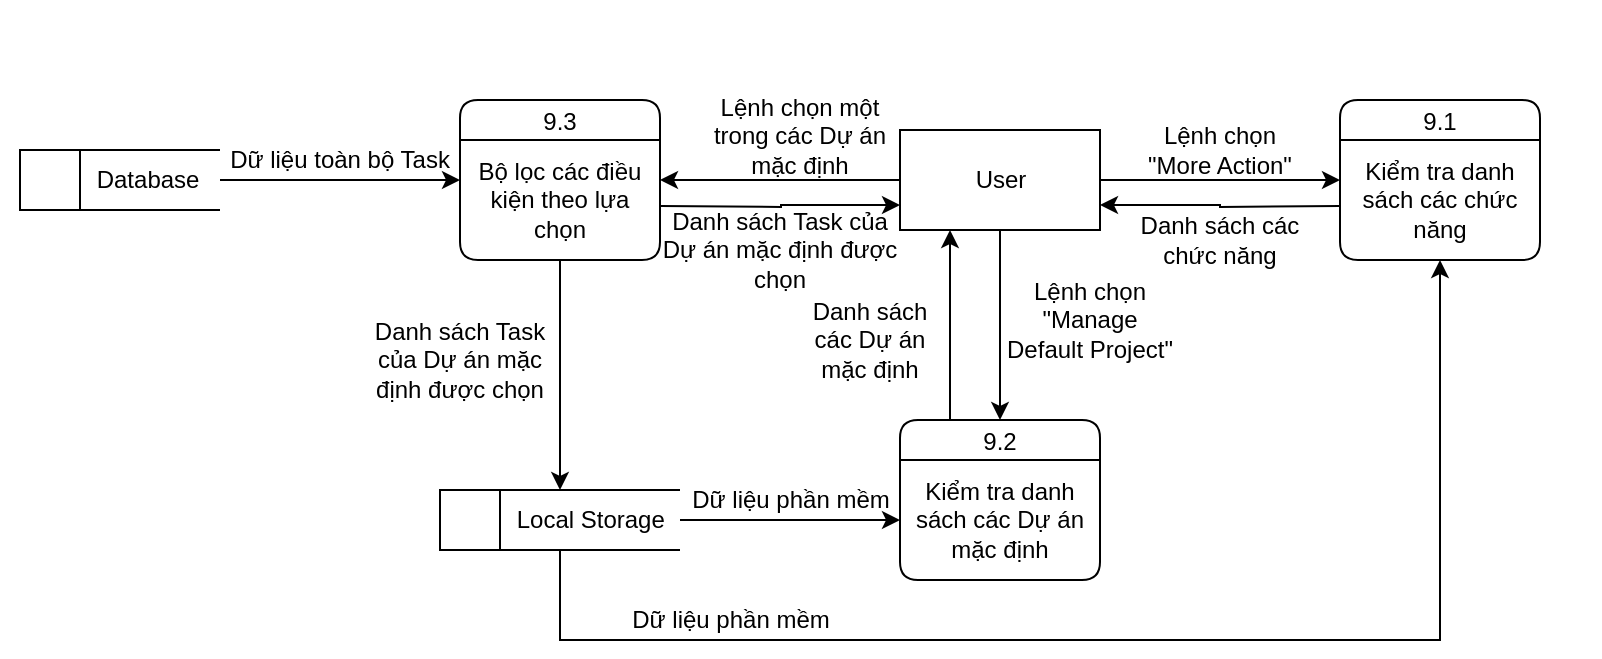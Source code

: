 <mxfile version="13.10.4" type="device"><diagram id="9QwaHmy63moE6HXvgbr9" name="Page-1"><mxGraphModel dx="1865" dy="1749" grid="1" gridSize="10" guides="1" tooltips="1" connect="1" arrows="1" fold="1" page="1" pageScale="1" pageWidth="827" pageHeight="1169" math="0" shadow="0"><root><mxCell id="0"/><mxCell id="1" parent="0"/><mxCell id="UpDwbXcqQVIgHQb2q2-l-38" value="" style="rounded=0;whiteSpace=wrap;html=1;strokeColor=none;" parent="1" vertex="1"><mxGeometry x="-440" y="-10" width="800" height="320" as="geometry"/></mxCell><mxCell id="UpDwbXcqQVIgHQb2q2-l-3" style="edgeStyle=orthogonalEdgeStyle;rounded=0;orthogonalLoop=1;jettySize=auto;html=1;entryX=0;entryY=0.5;entryDx=0;entryDy=0;" parent="1" source="UpDwbXcqQVIgHQb2q2-l-1" target="UpDwbXcqQVIgHQb2q2-l-2" edge="1"><mxGeometry relative="1" as="geometry"/></mxCell><mxCell id="UpDwbXcqQVIgHQb2q2-l-15" style="edgeStyle=orthogonalEdgeStyle;rounded=0;orthogonalLoop=1;jettySize=auto;html=1;entryX=0.5;entryY=0;entryDx=0;entryDy=0;" parent="1" source="UpDwbXcqQVIgHQb2q2-l-1" target="UpDwbXcqQVIgHQb2q2-l-6" edge="1"><mxGeometry relative="1" as="geometry"/></mxCell><mxCell id="UpDwbXcqQVIgHQb2q2-l-21" style="edgeStyle=orthogonalEdgeStyle;rounded=0;orthogonalLoop=1;jettySize=auto;html=1;entryX=1;entryY=0.5;entryDx=0;entryDy=0;" parent="1" source="UpDwbXcqQVIgHQb2q2-l-1" target="UpDwbXcqQVIgHQb2q2-l-19" edge="1"><mxGeometry relative="1" as="geometry"><mxPoint x="-90" y="80" as="targetPoint"/></mxGeometry></mxCell><mxCell id="UpDwbXcqQVIgHQb2q2-l-1" value="User" style="html=1;dashed=0;whitespace=wrap;" parent="1" vertex="1"><mxGeometry x="10" y="55" width="100" height="50" as="geometry"/></mxCell><mxCell id="UpDwbXcqQVIgHQb2q2-l-13" style="edgeStyle=orthogonalEdgeStyle;rounded=0;orthogonalLoop=1;jettySize=auto;html=1;entryX=1;entryY=0.75;entryDx=0;entryDy=0;" parent="1" target="UpDwbXcqQVIgHQb2q2-l-1" edge="1"><mxGeometry relative="1" as="geometry"><mxPoint x="230" y="93" as="sourcePoint"/></mxGeometry></mxCell><mxCell id="UpDwbXcqQVIgHQb2q2-l-2" value="9.1" style="swimlane;fontStyle=0;childLayout=stackLayout;horizontal=1;startSize=20;fillColor=#ffffff;horizontalStack=0;resizeParent=1;resizeParentMax=0;resizeLast=0;collapsible=0;marginBottom=0;swimlaneFillColor=#ffffff;rounded=1;" parent="1" vertex="1"><mxGeometry x="230" y="40" width="100" height="80" as="geometry"/></mxCell><mxCell id="UpDwbXcqQVIgHQb2q2-l-4" value="Kiểm tra danh sách các chức năng" style="text;html=1;strokeColor=none;fillColor=none;align=center;verticalAlign=middle;whiteSpace=wrap;rounded=0;" parent="UpDwbXcqQVIgHQb2q2-l-2" vertex="1"><mxGeometry y="20" width="100" height="60" as="geometry"/></mxCell><mxCell id="UpDwbXcqQVIgHQb2q2-l-5" value="Lệnh chọn &lt;br&gt;&quot;More Action&quot;" style="text;html=1;strokeColor=none;fillColor=none;align=center;verticalAlign=middle;whiteSpace=wrap;rounded=0;" parent="1" vertex="1"><mxGeometry x="110" y="55" width="120" height="20" as="geometry"/></mxCell><mxCell id="UpDwbXcqQVIgHQb2q2-l-16" style="edgeStyle=orthogonalEdgeStyle;rounded=0;orthogonalLoop=1;jettySize=auto;html=1;entryX=0.25;entryY=1;entryDx=0;entryDy=0;exitX=0.25;exitY=0;exitDx=0;exitDy=0;" parent="1" source="UpDwbXcqQVIgHQb2q2-l-6" target="UpDwbXcqQVIgHQb2q2-l-1" edge="1"><mxGeometry relative="1" as="geometry"/></mxCell><mxCell id="UpDwbXcqQVIgHQb2q2-l-6" value="9.2" style="swimlane;fontStyle=0;childLayout=stackLayout;horizontal=1;startSize=20;fillColor=#ffffff;horizontalStack=0;resizeParent=1;resizeParentMax=0;resizeLast=0;collapsible=0;marginBottom=0;swimlaneFillColor=#ffffff;rounded=1;" parent="1" vertex="1"><mxGeometry x="10" y="200" width="100" height="80" as="geometry"/></mxCell><mxCell id="UpDwbXcqQVIgHQb2q2-l-7" value="Kiểm tra danh sách các Dự án mặc định" style="text;html=1;strokeColor=none;fillColor=none;align=center;verticalAlign=middle;whiteSpace=wrap;rounded=0;" parent="UpDwbXcqQVIgHQb2q2-l-6" vertex="1"><mxGeometry y="20" width="100" height="60" as="geometry"/></mxCell><mxCell id="UpDwbXcqQVIgHQb2q2-l-9" value="Lệnh chọn &quot;Manage Default Project&quot;" style="text;html=1;strokeColor=none;fillColor=none;align=center;verticalAlign=middle;whiteSpace=wrap;rounded=0;" parent="1" vertex="1"><mxGeometry x="60" y="105" width="90" height="90" as="geometry"/></mxCell><mxCell id="UpDwbXcqQVIgHQb2q2-l-14" value="Danh sách các&lt;br&gt;chức năng" style="text;html=1;strokeColor=none;fillColor=none;align=center;verticalAlign=middle;whiteSpace=wrap;rounded=0;" parent="1" vertex="1"><mxGeometry x="110" y="100" width="120" height="20" as="geometry"/></mxCell><mxCell id="UpDwbXcqQVIgHQb2q2-l-17" value="Danh sách các Dự án mặc định" style="text;html=1;strokeColor=none;fillColor=none;align=center;verticalAlign=middle;whiteSpace=wrap;rounded=0;" parent="1" vertex="1"><mxGeometry x="-40" y="120" width="70" height="80" as="geometry"/></mxCell><mxCell id="UpDwbXcqQVIgHQb2q2-l-27" style="edgeStyle=orthogonalEdgeStyle;rounded=0;orthogonalLoop=1;jettySize=auto;html=1;entryX=0;entryY=0.75;entryDx=0;entryDy=0;" parent="1" target="UpDwbXcqQVIgHQb2q2-l-1" edge="1"><mxGeometry relative="1" as="geometry"><mxPoint x="-110" y="93" as="sourcePoint"/></mxGeometry></mxCell><mxCell id="UpDwbXcqQVIgHQb2q2-l-19" value="9.3" style="swimlane;fontStyle=0;childLayout=stackLayout;horizontal=1;startSize=20;fillColor=#ffffff;horizontalStack=0;resizeParent=1;resizeParentMax=0;resizeLast=0;collapsible=0;marginBottom=0;swimlaneFillColor=#ffffff;rounded=1;" parent="1" vertex="1"><mxGeometry x="-210" y="40" width="100" height="80" as="geometry"/></mxCell><mxCell id="UpDwbXcqQVIgHQb2q2-l-20" value="Bộ lọc các điều kiện theo lựa chọn" style="text;html=1;strokeColor=none;fillColor=none;align=center;verticalAlign=middle;whiteSpace=wrap;rounded=0;" parent="UpDwbXcqQVIgHQb2q2-l-19" vertex="1"><mxGeometry y="20" width="100" height="60" as="geometry"/></mxCell><mxCell id="UpDwbXcqQVIgHQb2q2-l-22" value="Lệnh chọn một trong các Dự án mặc định" style="text;html=1;strokeColor=none;fillColor=none;align=center;verticalAlign=middle;whiteSpace=wrap;rounded=0;" parent="1" vertex="1"><mxGeometry x="-90" y="40" width="100" height="35" as="geometry"/></mxCell><mxCell id="UpDwbXcqQVIgHQb2q2-l-24" style="edgeStyle=orthogonalEdgeStyle;rounded=0;orthogonalLoop=1;jettySize=auto;html=1;" parent="1" source="UpDwbXcqQVIgHQb2q2-l-23" edge="1"><mxGeometry relative="1" as="geometry"><mxPoint x="-210" y="80" as="targetPoint"/></mxGeometry></mxCell><mxCell id="UpDwbXcqQVIgHQb2q2-l-23" value="&amp;nbsp; &amp;nbsp; &amp;nbsp; &amp;nbsp; &amp;nbsp; Database" style="html=1;dashed=0;whitespace=wrap;shape=mxgraph.dfd.dataStoreID;align=left;spacingLeft=3;points=[[0,0],[0.5,0],[1,0],[0,0.5],[1,0.5],[0,1],[0.5,1],[1,1]];rounded=1;" parent="1" vertex="1"><mxGeometry x="-430" y="65" width="100" height="30" as="geometry"/></mxCell><mxCell id="UpDwbXcqQVIgHQb2q2-l-25" value="Dữ liệu toàn bộ Task" style="text;html=1;strokeColor=none;fillColor=none;align=center;verticalAlign=middle;whiteSpace=wrap;rounded=0;" parent="1" vertex="1"><mxGeometry x="-330" y="60" width="120" height="20" as="geometry"/></mxCell><mxCell id="UpDwbXcqQVIgHQb2q2-l-28" value="Danh sách Task của Dự án mặc định được chọn" style="text;html=1;strokeColor=none;fillColor=none;align=center;verticalAlign=middle;whiteSpace=wrap;rounded=0;" parent="1" vertex="1"><mxGeometry x="-110" y="105" width="120" height="20" as="geometry"/></mxCell><mxCell id="0LshEjLWc9Wqq8Nkim9g-2" style="edgeStyle=orthogonalEdgeStyle;rounded=0;orthogonalLoop=1;jettySize=auto;html=1;entryX=0;entryY=0.5;entryDx=0;entryDy=0;" edge="1" parent="1" source="_gCmyVALaA6k8eJj6E3y-1" target="UpDwbXcqQVIgHQb2q2-l-7"><mxGeometry relative="1" as="geometry"/></mxCell><mxCell id="0LshEjLWc9Wqq8Nkim9g-4" style="edgeStyle=orthogonalEdgeStyle;rounded=0;orthogonalLoop=1;jettySize=auto;html=1;entryX=0.5;entryY=1;entryDx=0;entryDy=0;" edge="1" parent="1" source="_gCmyVALaA6k8eJj6E3y-1" target="UpDwbXcqQVIgHQb2q2-l-4"><mxGeometry relative="1" as="geometry"><Array as="points"><mxPoint x="-160" y="310"/><mxPoint x="280" y="310"/></Array></mxGeometry></mxCell><mxCell id="_gCmyVALaA6k8eJj6E3y-1" value="&amp;nbsp; &amp;nbsp; &amp;nbsp; &amp;nbsp; &amp;nbsp; Local Storage" style="html=1;dashed=0;whitespace=wrap;shape=mxgraph.dfd.dataStoreID;align=left;spacingLeft=3;points=[[0,0],[0.5,0],[1,0],[0,0.5],[1,0.5],[0,1],[0.5,1],[1,1]];rounded=1;" parent="1" vertex="1"><mxGeometry x="-220" y="235" width="120" height="30" as="geometry"/></mxCell><mxCell id="_gCmyVALaA6k8eJj6E3y-2" style="edgeStyle=orthogonalEdgeStyle;rounded=0;orthogonalLoop=1;jettySize=auto;html=1;entryX=0.5;entryY=0;entryDx=0;entryDy=0;" parent="1" source="UpDwbXcqQVIgHQb2q2-l-20" target="_gCmyVALaA6k8eJj6E3y-1" edge="1"><mxGeometry relative="1" as="geometry"/></mxCell><mxCell id="_gCmyVALaA6k8eJj6E3y-3" value="Danh sách Task&lt;br&gt;của Dự án mặc&lt;br&gt;định được chọn" style="text;html=1;strokeColor=none;fillColor=none;align=center;verticalAlign=middle;whiteSpace=wrap;rounded=0;" parent="1" vertex="1"><mxGeometry x="-270" y="160" width="120" height="20" as="geometry"/></mxCell><mxCell id="0LshEjLWc9Wqq8Nkim9g-3" value="Dữ liệu phần mềm" style="text;html=1;align=center;verticalAlign=middle;resizable=0;points=[];autosize=1;" vertex="1" parent="1"><mxGeometry x="-100" y="230" width="110" height="20" as="geometry"/></mxCell><mxCell id="0LshEjLWc9Wqq8Nkim9g-5" value="Dữ liệu phần mềm" style="text;html=1;align=center;verticalAlign=middle;resizable=0;points=[];autosize=1;" vertex="1" parent="1"><mxGeometry x="-130" y="290" width="110" height="20" as="geometry"/></mxCell></root></mxGraphModel></diagram></mxfile>